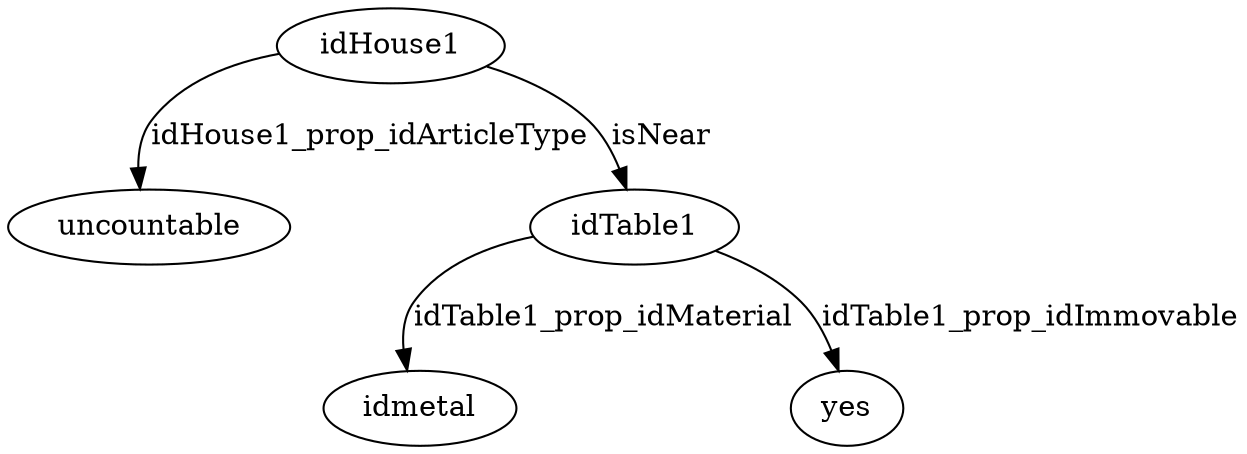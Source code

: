 strict digraph  {
idHouse1 [node_type=entity_node, root=root];
uncountable;
idTable1;
idmetal;
yes;
idHouse1 -> uncountable  [edge_type=property, label=idHouse1_prop_idArticleType];
idHouse1 -> idTable1  [edge_type=relationship, label=isNear];
idTable1 -> idmetal  [edge_type=property, label=idTable1_prop_idMaterial];
idTable1 -> yes  [edge_type=property, label=idTable1_prop_idImmovable];
}
